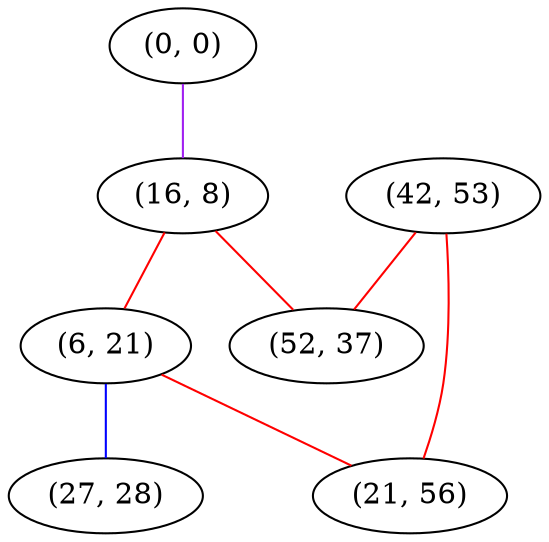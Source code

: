 graph "" {
"(0, 0)";
"(16, 8)";
"(6, 21)";
"(42, 53)";
"(52, 37)";
"(27, 28)";
"(21, 56)";
"(0, 0)" -- "(16, 8)"  [color=purple, key=0, weight=4];
"(16, 8)" -- "(52, 37)"  [color=red, key=0, weight=1];
"(16, 8)" -- "(6, 21)"  [color=red, key=0, weight=1];
"(6, 21)" -- "(27, 28)"  [color=blue, key=0, weight=3];
"(6, 21)" -- "(21, 56)"  [color=red, key=0, weight=1];
"(42, 53)" -- "(52, 37)"  [color=red, key=0, weight=1];
"(42, 53)" -- "(21, 56)"  [color=red, key=0, weight=1];
}
